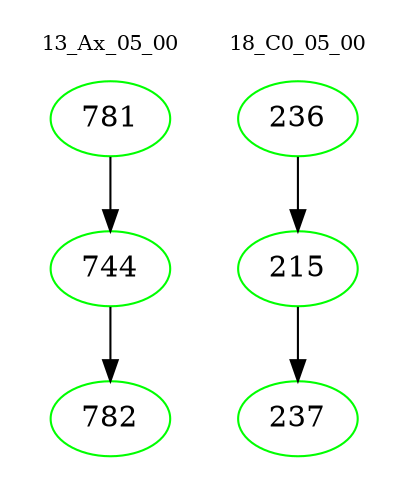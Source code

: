 digraph{
subgraph cluster_0 {
color = white
label = "13_Ax_05_00";
fontsize=10;
T0_781 [label="781", color="green"]
T0_781 -> T0_744 [color="black"]
T0_744 [label="744", color="green"]
T0_744 -> T0_782 [color="black"]
T0_782 [label="782", color="green"]
}
subgraph cluster_1 {
color = white
label = "18_C0_05_00";
fontsize=10;
T1_236 [label="236", color="green"]
T1_236 -> T1_215 [color="black"]
T1_215 [label="215", color="green"]
T1_215 -> T1_237 [color="black"]
T1_237 [label="237", color="green"]
}
}
